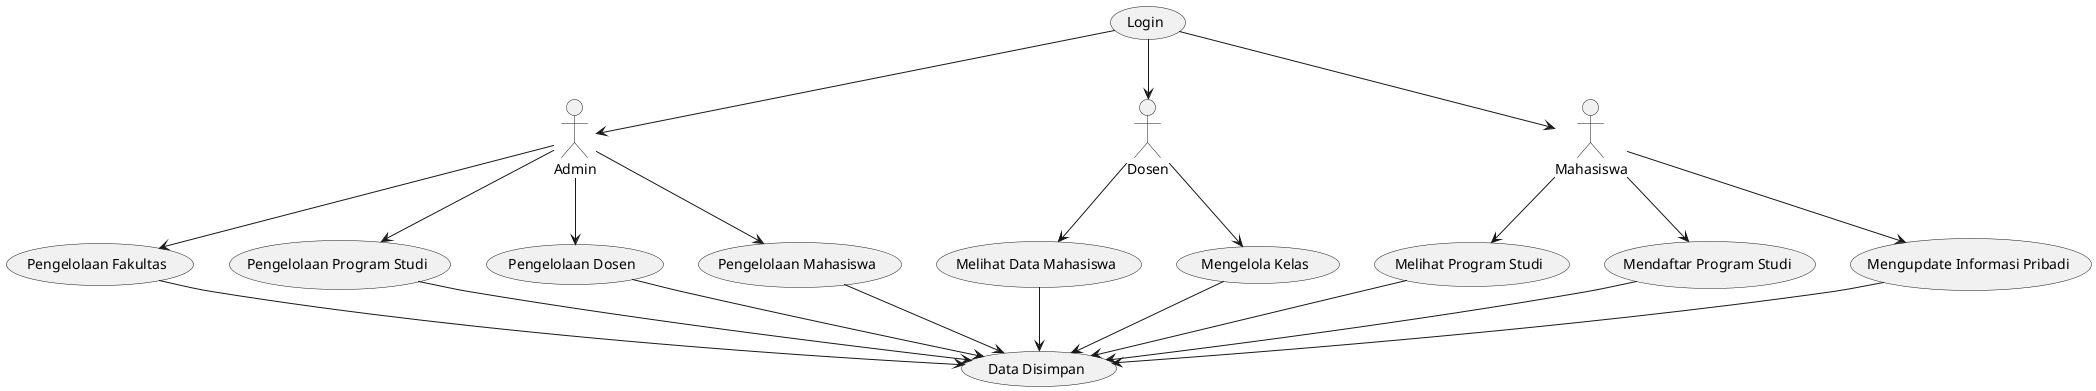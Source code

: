 @startuml

!define RECTANGLE class

actor Admin
actor Dosen
actor Mahasiswa

usecase "Pengelolaan Fakultas" as UC1
usecase "Pengelolaan Program Studi" as UC2
usecase "Pengelolaan Dosen" as UC3
usecase "Pengelolaan Mahasiswa" as UC4
usecase "Melihat Data Mahasiswa" as UC5
usecase "Mengelola Kelas" as UC6
usecase "Melihat Program Studi" as UC7
usecase "Mendaftar Program Studi" as UC8
usecase "Mengupdate Informasi Pribadi" as UC9
usecase "Login" as UC10
usecase "Data Disimpan" as UC11

Admin --> UC1
Admin --> UC2
Admin --> UC3
Admin --> UC4

Dosen --> UC5
Dosen --> UC6

Mahasiswa --> UC7
Mahasiswa --> UC8
Mahasiswa --> UC9

UC10 --> Admin
UC10 --> Dosen
UC10 --> Mahasiswa

UC1 -down-> UC11
UC2 -down-> UC11
UC3 -down-> UC11
UC4 -down-> UC11
UC5 -down-> UC11
UC6 -down-> UC11
UC7 -down-> UC11
UC8 -down-> UC11
UC9 -down-> UC11

@enduml
